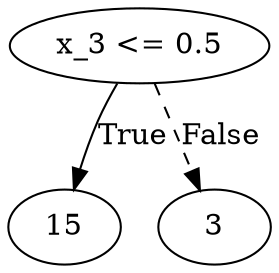 digraph {
0 [label="x_3 <= 0.5"];
1 [label="15"];
0 -> 1 [label="True"];
2 [label="3"];
0 -> 2 [style="dashed", label="False"];

}